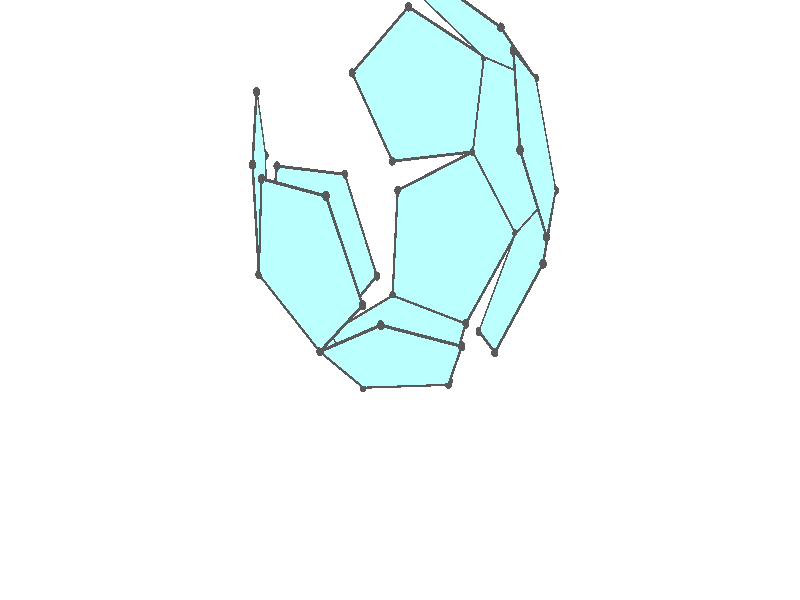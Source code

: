 #version 3.7;
global_settings{assumed_gamma 1.0}
camera{perspective location <18.750000000000000000000000, 10.825317547305481014063844, 12.499999999999996447286321> right <0.133333333333333331482962, -0.230940107675850353485814, -0.000000000000000000000000> up <-0.064951905283832905846353, -0.037499999999999998612221, 0.129903810567665811692706> direction <0.750000000000000111022302, 0.433012701892219298294151, 0.499999999999999944488849> sky <-0.433012701892219298294151, -0.249999999999999944488849, 0.866025403784438707610605> look_at <18.000000000000000000000000, 10.392304845413262270881205, 11.999999999999996447286321>}
light_source{<18.750000000000000000000000, 10.825317547305481014063844, 12.499999999999996447286321> rgb<1.0,1.0,1.0>}
background{rgb<1,1,1>}
union{union{object{union{sphere{<0.187592474085079868872938, 0.577350269189625620036566, -0.318166149575784151792845>,0.029999999999999998889777}sphere{<-0.491123473188422809965203, 0.356822089773089878850243, -0.318166149575784151792845>,0.029999999999999998889777}sphere{<-0.491123473188422865476355, -0.356822089773089767827940, -0.318166149575784151792845>,0.029999999999999998889777}sphere{<0.187592474085079730095060, -0.577350269189625620036566, -0.318166149575784151792845>,0.029999999999999998889777}sphere{<0.607061998206686048717984, -0.000000000000000148687307, -0.318166149575784151792845>,0.029999999999999998889777}} pigment{rgb<0.1,0.1,0.1>}}object{union{cylinder{<0.187592474085079868872938, 0.577350269189625620036566, -0.318166149575784151792845>,<-0.491123473188422809965203, 0.356822089773089878850243, -0.318166149575784151792845>,0.010000000000000000208167}cylinder{<-0.491123473188422809965203, 0.356822089773089878850243, -0.318166149575784151792845>,<-0.491123473188422865476355, -0.356822089773089767827940, -0.318166149575784151792845>,0.010000000000000000208167}cylinder{<-0.491123473188422865476355, -0.356822089773089767827940, -0.318166149575784151792845>,<0.187592474085079730095060, -0.577350269189625620036566, -0.318166149575784151792845>,0.010000000000000000208167}cylinder{<0.187592474085079730095060, -0.577350269189625620036566, -0.318166149575784151792845>,<0.607061998206686048717984, -0.000000000000000148687307, -0.318166149575784151792845>,0.010000000000000000208167}cylinder{<0.607061998206686048717984, -0.000000000000000148687307, -0.318166149575784151792845>,<0.187592474085079868872938, 0.577350269189625620036566, -0.318166149575784151792845>,0.010000000000000000208167}} pigment{rgb<0.1,0.1,0.1>}}object{polygon{5.000000000000000000000000,<0.187592474085079868872938, 0.577350269189625620036566, -0.318166149575784151792845>,<-0.491123473188422809965203, 0.356822089773089878850243, -0.318166149575784151792845>,<-0.491123473188422865476355, -0.356822089773089767827940, -0.318166149575784151792845>,<0.187592474085079730095060, -0.577350269189625620036566, -0.318166149575784151792845>,<0.607061998206686048717984, -0.000000000000000148687307, -0.318166149575784151792845>} pigment{rgbft<0.5,1.0,1.0,0.1,0.1>}}}union{object{union{sphere{<1.116742973911032166256518, -0.097717083851366792757176, 0.171695759056424868127522>,0.029999999999999998889777}sphere{<1.012273616193920977579523, -0.735459832142660197007444, 0.474447068385025427783575>,0.029999999999999998889777}sphere{<0.438027026637529237618196, -1.031889442814081903065926, 0.171695759056424729349644>,0.029999999999999998889777}sphere{<0.187592474085079674583909, -0.577350269189625509014263, -0.318166149575784096281694>,0.029999999999999998889777}sphere{<0.607061998206685937695681, -0.000000000000000111022302, -0.318166149575784096281694>,0.029999999999999998889777}} pigment{rgb<0.1,0.1,0.1>}}object{union{cylinder{<1.116742973911032166256518, -0.097717083851366792757176, 0.171695759056424868127522>,<1.012273616193920977579523, -0.735459832142660197007444, 0.474447068385025427783575>,0.010000000000000000208167}cylinder{<1.012273616193920977579523, -0.735459832142660197007444, 0.474447068385025427783575>,<0.438027026637529237618196, -1.031889442814081903065926, 0.171695759056424729349644>,0.010000000000000000208167}cylinder{<0.438027026637529237618196, -1.031889442814081903065926, 0.171695759056424729349644>,<0.187592474085079674583909, -0.577350269189625509014263, -0.318166149575784096281694>,0.010000000000000000208167}cylinder{<0.187592474085079674583909, -0.577350269189625509014263, -0.318166149575784096281694>,<0.607061998206685937695681, -0.000000000000000111022302, -0.318166149575784096281694>,0.010000000000000000208167}cylinder{<0.607061998206685937695681, -0.000000000000000111022302, -0.318166149575784096281694>,<1.116742973911032166256518, -0.097717083851366792757176, 0.171695759056424868127522>,0.010000000000000000208167}} pigment{rgb<0.1,0.1,0.1>}}object{polygon{5.000000000000000000000000,<1.116742973911032166256518, -0.097717083851366792757176, 0.171695759056424868127522>,<1.012273616193920977579523, -0.735459832142660197007444, 0.474447068385025427783575>,<0.438027026637529237618196, -1.031889442814081903065926, 0.171695759056424729349644>,<0.187592474085079674583909, -0.577350269189625509014263, -0.318166149575784096281694>,<0.607061998206685937695681, -0.000000000000000111022302, -0.318166149575784096281694>} pigment{rgbft<0.5,1.0,1.0,0.1,0.1>}}}union{object{union{sphere{<1.116742973911032388301123, -0.097717083851366737246025, 0.171695759056424868127522>,0.029999999999999998889777}sphere{<1.012273616193921199624128, -0.735459832142660197007444, 0.474447068385025261250121>,0.029999999999999998889777}sphere{<1.069080706043484596534654, -0.655947640607254411904137, 1.181369115671853542437475>,0.029999999999999998889777}sphere{<1.208658776089595265901266, 0.030936344572911722572428, 1.315519658963173466048602>,0.029999999999999998889777}sphere{<1.238115677612641851723652, 0.375941802206827602184092, 0.691507207039645077628620>,0.029999999999999998889777}} pigment{rgb<0.1,0.1,0.1>}}object{union{cylinder{<1.116742973911032388301123, -0.097717083851366737246025, 0.171695759056424868127522>,<1.012273616193921199624128, -0.735459832142660197007444, 0.474447068385025261250121>,0.010000000000000000208167}cylinder{<1.012273616193921199624128, -0.735459832142660197007444, 0.474447068385025261250121>,<1.069080706043484596534654, -0.655947640607254411904137, 1.181369115671853542437475>,0.010000000000000000208167}cylinder{<1.069080706043484596534654, -0.655947640607254411904137, 1.181369115671853542437475>,<1.208658776089595265901266, 0.030936344572911722572428, 1.315519658963173466048602>,0.010000000000000000208167}cylinder{<1.208658776089595265901266, 0.030936344572911722572428, 1.315519658963173466048602>,<1.238115677612641851723652, 0.375941802206827602184092, 0.691507207039645077628620>,0.010000000000000000208167}cylinder{<1.238115677612641851723652, 0.375941802206827602184092, 0.691507207039645077628620>,<1.116742973911032388301123, -0.097717083851366737246025, 0.171695759056424868127522>,0.010000000000000000208167}} pigment{rgb<0.1,0.1,0.1>}}object{polygon{5.000000000000000000000000,<1.116742973911032388301123, -0.097717083851366737246025, 0.171695759056424868127522>,<1.012273616193921199624128, -0.735459832142660197007444, 0.474447068385025261250121>,<1.069080706043484596534654, -0.655947640607254411904137, 1.181369115671853542437475>,<1.208658776089595265901266, 0.030936344572911722572428, 1.315519658963173466048602>,<1.238115677612641851723652, 0.375941802206827602184092, 0.691507207039645077628620>} pigment{rgbft<0.5,1.0,1.0,0.1,0.1>}}}union{object{union{sphere{<0.954207384473764408383545, -0.814057203560288322741201, 1.181369115671853320392870>,0.029999999999999998889777}sphere{<1.012273616193920755534918, -0.735459832142660197007444, 0.474447068385025483294726>,0.029999999999999998889777}sphere{<0.438027026637529237618196, -1.031889442814081681021321, 0.171695759056424979149824>,0.029999999999999998889777}sphere{<0.025056884647812055488814, -1.293690388898546927975985, 0.691507207039644633539410>,0.029999999999999998889777}sphere{<0.344073890115688341140299, -1.159062661194203425196747, 1.315519658963172799914787>,0.029999999999999998889777}} pigment{rgb<0.1,0.1,0.1>}}object{union{cylinder{<0.954207384473764408383545, -0.814057203560288322741201, 1.181369115671853320392870>,<1.012273616193920755534918, -0.735459832142660197007444, 0.474447068385025483294726>,0.010000000000000000208167}cylinder{<1.012273616193920755534918, -0.735459832142660197007444, 0.474447068385025483294726>,<0.438027026637529237618196, -1.031889442814081681021321, 0.171695759056424979149824>,0.010000000000000000208167}cylinder{<0.438027026637529237618196, -1.031889442814081681021321, 0.171695759056424979149824>,<0.025056884647812055488814, -1.293690388898546927975985, 0.691507207039644633539410>,0.010000000000000000208167}cylinder{<0.025056884647812055488814, -1.293690388898546927975985, 0.691507207039644633539410>,<0.344073890115688341140299, -1.159062661194203425196747, 1.315519658963172799914787>,0.010000000000000000208167}cylinder{<0.344073890115688341140299, -1.159062661194203425196747, 1.315519658963172799914787>,<0.954207384473764408383545, -0.814057203560288322741201, 1.181369115671853320392870>,0.010000000000000000208167}} pigment{rgb<0.1,0.1,0.1>}}object{polygon{5.000000000000000000000000,<0.954207384473764408383545, -0.814057203560288322741201, 1.181369115671853320392870>,<1.012273616193920755534918, -0.735459832142660197007444, 0.474447068385025483294726>,<0.438027026637529237618196, -1.031889442814081681021321, 0.171695759056424979149824>,<0.025056884647812055488814, -1.293690388898546927975985, 0.691507207039644633539410>,<0.344073890115688341140299, -1.159062661194203425196747, 1.315519658963172799914787>} pigment{rgbft<0.5,1.0,1.0,0.1,0.1>}}}union{object{union{sphere{<-0.706449313411873336399083, -0.957654194211406073478088, 0.305846302347744347649439>,0.029999999999999998889777}sphere{<-0.114521185398298613877799, -1.266930194532533970885879, 0.557356663748325042995191>,0.029999999999999998889777}sphere{<0.438027026637529015573591, -1.031889442814082125110531, 0.171695759056424757105219>,0.029999999999999998889777}sphere{<0.187592474085079646828333, -0.577350269189625509014263, -0.318166149575784040770543>,0.029999999999999998889777}sphere{<-0.519732803385533403961460, -0.531470362389873551833830, -0.235256554212484397803351>,0.029999999999999998889777}} pigment{rgb<0.1,0.1,0.1>}}object{union{cylinder{<-0.706449313411873336399083, -0.957654194211406073478088, 0.305846302347744347649439>,<-0.114521185398298613877799, -1.266930194532533970885879, 0.557356663748325042995191>,0.010000000000000000208167}cylinder{<-0.114521185398298613877799, -1.266930194532533970885879, 0.557356663748325042995191>,<0.438027026637529015573591, -1.031889442814082125110531, 0.171695759056424757105219>,0.010000000000000000208167}cylinder{<0.438027026637529015573591, -1.031889442814082125110531, 0.171695759056424757105219>,<0.187592474085079646828333, -0.577350269189625509014263, -0.318166149575784040770543>,0.010000000000000000208167}cylinder{<0.187592474085079646828333, -0.577350269189625509014263, -0.318166149575784040770543>,<-0.519732803385533403961460, -0.531470362389873551833830, -0.235256554212484397803351>,0.010000000000000000208167}cylinder{<-0.519732803385533403961460, -0.531470362389873551833830, -0.235256554212484397803351>,<-0.706449313411873336399083, -0.957654194211406073478088, 0.305846302347744347649439>,0.010000000000000000208167}} pigment{rgb<0.1,0.1,0.1>}}object{polygon{5.000000000000000000000000,<-0.706449313411873336399083, -0.957654194211406073478088, 0.305846302347744347649439>,<-0.114521185398298613877799, -1.266930194532533970885879, 0.557356663748325042995191>,<0.438027026637529015573591, -1.031889442814082125110531, 0.171695759056424757105219>,<0.187592474085079646828333, -0.577350269189625509014263, -0.318166149575784040770543>,<-0.519732803385533403961460, -0.531470362389873551833830, -0.235256554212484397803351>} pigment{rgbft<0.5,1.0,1.0,0.1,0.1>}}}union{object{union{sphere{<1.116742973911032166256518, -0.097717083851366709490449, 0.171695759056424868127522>,0.029999999999999998889777}sphere{<1.169533224697214990328575, 0.500419080424207352031374, 0.557356663748325154017493>,0.029999999999999998889777}sphere{<0.692478418253360650247430, 0.967804643698369493343137, 0.305846302347744347649439>,0.029999999999999998889777}sphere{<0.344852082588373520799507, 0.658528643377242151046858, -0.235256554212484342292200>,0.029999999999999998889777}sphere{<0.607061998206685937695681, -0.000000000000000111022302, -0.318166149575784040770543>,0.029999999999999998889777}} pigment{rgb<0.1,0.1,0.1>}}object{union{cylinder{<1.116742973911032166256518, -0.097717083851366709490449, 0.171695759056424868127522>,<1.169533224697214990328575, 0.500419080424207352031374, 0.557356663748325154017493>,0.010000000000000000208167}cylinder{<1.169533224697214990328575, 0.500419080424207352031374, 0.557356663748325154017493>,<0.692478418253360650247430, 0.967804643698369493343137, 0.305846302347744347649439>,0.010000000000000000208167}cylinder{<0.692478418253360650247430, 0.967804643698369493343137, 0.305846302347744347649439>,<0.344852082588373520799507, 0.658528643377242151046858, -0.235256554212484342292200>,0.010000000000000000208167}cylinder{<0.344852082588373520799507, 0.658528643377242151046858, -0.235256554212484342292200>,<0.607061998206685937695681, -0.000000000000000111022302, -0.318166149575784040770543>,0.010000000000000000208167}cylinder{<0.607061998206685937695681, -0.000000000000000111022302, -0.318166149575784040770543>,<1.116742973911032166256518, -0.097717083851366709490449, 0.171695759056424868127522>,0.010000000000000000208167}} pigment{rgb<0.1,0.1,0.1>}}object{polygon{5.000000000000000000000000,<1.116742973911032166256518, -0.097717083851366709490449, 0.171695759056424868127522>,<1.169533224697214990328575, 0.500419080424207352031374, 0.557356663748325154017493>,<0.692478418253360650247430, 0.967804643698369493343137, 0.305846302347744347649439>,<0.344852082588373520799507, 0.658528643377242151046858, -0.235256554212484342292200>,<0.607061998206685937695681, -0.000000000000000111022302, -0.318166149575784040770543>} pigment{rgbft<0.5,1.0,1.0,0.1,0.1>}}}union{object{union{sphere{<-0.960900705027703860849897, 0.577350269189625620036566, 0.171695759056424757105219>,0.029999999999999998889777}sphere{<-0.491123473188422865476355, 0.356822089773089878850243, -0.318166149575784151792845>,0.029999999999999998889777}sphere{<-0.491123473188422865476355, -0.356822089773089767827940, -0.318166149575784262815148>,0.029999999999999998889777}sphere{<-0.960900705027703860849897, -0.577350269189625620036566, 0.171695759056424701594068>,0.029999999999999998889777}sphere{<-1.251239001445218823604932, -0.000000000000000023151064, 0.474447068385025483294726>,0.029999999999999998889777}} pigment{rgb<0.1,0.1,0.1>}}object{union{cylinder{<-0.960900705027703860849897, 0.577350269189625620036566, 0.171695759056424757105219>,<-0.491123473188422865476355, 0.356822089773089878850243, -0.318166149575784151792845>,0.010000000000000000208167}cylinder{<-0.491123473188422865476355, 0.356822089773089878850243, -0.318166149575784151792845>,<-0.491123473188422865476355, -0.356822089773089767827940, -0.318166149575784262815148>,0.010000000000000000208167}cylinder{<-0.491123473188422865476355, -0.356822089773089767827940, -0.318166149575784262815148>,<-0.960900705027703860849897, -0.577350269189625620036566, 0.171695759056424701594068>,0.010000000000000000208167}cylinder{<-0.960900705027703860849897, -0.577350269189625620036566, 0.171695759056424701594068>,<-1.251239001445218823604932, -0.000000000000000023151064, 0.474447068385025483294726>,0.010000000000000000208167}cylinder{<-1.251239001445218823604932, -0.000000000000000023151064, 0.474447068385025483294726>,<-0.960900705027703860849897, 0.577350269189625620036566, 0.171695759056424757105219>,0.010000000000000000208167}} pigment{rgb<0.1,0.1,0.1>}}object{polygon{5.000000000000000000000000,<-0.960900705027703860849897, 0.577350269189625620036566, 0.171695759056424757105219>,<-0.491123473188422865476355, 0.356822089773089878850243, -0.318166149575784151792845>,<-0.491123473188422865476355, -0.356822089773089767827940, -0.318166149575784262815148>,<-0.960900705027703860849897, -0.577350269189625620036566, 0.171695759056424701594068>,<-1.251239001445218823604932, -0.000000000000000023151064, 0.474447068385025483294726>} pigment{rgbft<0.5,1.0,1.0,0.1,0.1>}}}union{object{union{sphere{<-0.960900705027703971872199, 0.577350269189625397991961, 0.171695759056424757105219>,0.029999999999999998889777}sphere{<-0.780683577133253092661391, 1.031889442814081458976716, 0.691507207039644300472503>,0.029999999999999998889777}sphere{<-0.959641563157110799586746, 0.735459832142659974962839, 1.315519658963172577870182>,0.029999999999999998889777}sphere{<-1.250460808972534199057236, 0.097717083851366570712571, 1.181369115671853320392870>,0.029999999999999998889777}sphere{<-1.251239001445219045649537, -0.000000000000000111022302, 0.474447068385025372272423>,0.029999999999999998889777}} pigment{rgb<0.1,0.1,0.1>}}object{union{cylinder{<-0.960900705027703971872199, 0.577350269189625397991961, 0.171695759056424757105219>,<-0.780683577133253092661391, 1.031889442814081458976716, 0.691507207039644300472503>,0.010000000000000000208167}cylinder{<-0.780683577133253092661391, 1.031889442814081458976716, 0.691507207039644300472503>,<-0.959641563157110799586746, 0.735459832142659974962839, 1.315519658963172577870182>,0.010000000000000000208167}cylinder{<-0.959641563157110799586746, 0.735459832142659974962839, 1.315519658963172577870182>,<-1.250460808972534199057236, 0.097717083851366570712571, 1.181369115671853320392870>,0.010000000000000000208167}cylinder{<-1.250460808972534199057236, 0.097717083851366570712571, 1.181369115671853320392870>,<-1.251239001445219045649537, -0.000000000000000111022302, 0.474447068385025372272423>,0.010000000000000000208167}cylinder{<-1.251239001445219045649537, -0.000000000000000111022302, 0.474447068385025372272423>,<-0.960900705027703971872199, 0.577350269189625397991961, 0.171695759056424757105219>,0.010000000000000000208167}} pigment{rgb<0.1,0.1,0.1>}}object{polygon{5.000000000000000000000000,<-0.960900705027703971872199, 0.577350269189625397991961, 0.171695759056424757105219>,<-0.780683577133253092661391, 1.031889442814081458976716, 0.691507207039644300472503>,<-0.959641563157110799586746, 0.735459832142659974962839, 1.315519658963172577870182>,<-1.250460808972534199057236, 0.097717083851366570712571, 1.181369115671853320392870>,<-1.251239001445219045649537, -0.000000000000000111022302, 0.474447068385025372272423>} pigment{rgbft<0.5,1.0,1.0,0.1,0.1>}}}union{object{union{sphere{<-0.960900705027703749827594, 0.577350269189625286969658, 0.171695759056424923638673>,0.029999999999999998889777}sphere{<-0.780683577133253092661391, 1.031889442814081236932111, 0.691507207039644411494805>,0.029999999999999998889777}sphere{<-0.119884080426565398092009, 1.266930194532533526796669, 0.559644076544602908640513>,0.029999999999999998889777}sphere{<0.108295340392541405982740, 0.957654194211406073478088, -0.041663267947514848188462>,0.029999999999999998889777}sphere{<-0.411481518714673089043288, 0.531470362389873773878435, -0.281428514033544296957245>,0.029999999999999998889777}} pigment{rgb<0.1,0.1,0.1>}}object{union{cylinder{<-0.960900705027703749827594, 0.577350269189625286969658, 0.171695759056424923638673>,<-0.780683577133253092661391, 1.031889442814081236932111, 0.691507207039644411494805>,0.010000000000000000208167}cylinder{<-0.780683577133253092661391, 1.031889442814081236932111, 0.691507207039644411494805>,<-0.119884080426565398092009, 1.266930194532533526796669, 0.559644076544602908640513>,0.010000000000000000208167}cylinder{<-0.119884080426565398092009, 1.266930194532533526796669, 0.559644076544602908640513>,<0.108295340392541405982740, 0.957654194211406073478088, -0.041663267947514848188462>,0.010000000000000000208167}cylinder{<0.108295340392541405982740, 0.957654194211406073478088, -0.041663267947514848188462>,<-0.411481518714673089043288, 0.531470362389873773878435, -0.281428514033544296957245>,0.010000000000000000208167}cylinder{<-0.411481518714673089043288, 0.531470362389873773878435, -0.281428514033544296957245>,<-0.960900705027703749827594, 0.577350269189625286969658, 0.171695759056424923638673>,0.010000000000000000208167}} pigment{rgb<0.1,0.1,0.1>}}object{polygon{5.000000000000000000000000,<-0.960900705027703749827594, 0.577350269189625286969658, 0.171695759056424923638673>,<-0.780683577133253092661391, 1.031889442814081236932111, 0.691507207039644411494805>,<-0.119884080426565398092009, 1.266930194532533526796669, 0.559644076544602908640513>,<0.108295340392541405982740, 0.957654194211406073478088, -0.041663267947514848188462>,<-0.411481518714673089043288, 0.531470362389873773878435, -0.281428514033544296957245>} pigment{rgbft<0.5,1.0,1.0,0.1,0.1>}}}union{object{union{sphere{<-0.119670969463748444461260, 1.293690388898547150020590, 0.753237362809573096633642>,0.029999999999999998889777}sphere{<-0.780683577133253314705996, 1.031889442814081458976716, 0.691507207039644411494805>,0.029999999999999998889777}sphere{<-0.959641563157110799586746, 0.735459832142659974962839, 1.315519658963172577870182>,0.029999999999999998889777}sphere{<-0.409231073408578560623994, 0.814057203560288433763503, 1.762910719425001992988200>,0.029999999999999998889777}sphere{<0.109899303044347640412326, 1.159062661194204313375167, 1.415401149129743130217207>,0.029999999999999998889777}} pigment{rgb<0.1,0.1,0.1>}}object{union{cylinder{<-0.119670969463748444461260, 1.293690388898547150020590, 0.753237362809573096633642>,<-0.780683577133253314705996, 1.031889442814081458976716, 0.691507207039644411494805>,0.010000000000000000208167}cylinder{<-0.780683577133253314705996, 1.031889442814081458976716, 0.691507207039644411494805>,<-0.959641563157110799586746, 0.735459832142659974962839, 1.315519658963172577870182>,0.010000000000000000208167}cylinder{<-0.959641563157110799586746, 0.735459832142659974962839, 1.315519658963172577870182>,<-0.409231073408578560623994, 0.814057203560288433763503, 1.762910719425001992988200>,0.010000000000000000208167}cylinder{<-0.409231073408578560623994, 0.814057203560288433763503, 1.762910719425001992988200>,<0.109899303044347640412326, 1.159062661194204313375167, 1.415401149129743130217207>,0.010000000000000000208167}cylinder{<0.109899303044347640412326, 1.159062661194204313375167, 1.415401149129743130217207>,<-0.119670969463748444461260, 1.293690388898547150020590, 0.753237362809573096633642>,0.010000000000000000208167}} pigment{rgb<0.1,0.1,0.1>}}object{polygon{5.000000000000000000000000,<-0.119670969463748444461260, 1.293690388898547150020590, 0.753237362809573096633642>,<-0.780683577133253314705996, 1.031889442814081458976716, 0.691507207039644411494805>,<-0.959641563157110799586746, 0.735459832142659974962839, 1.315519658963172577870182>,<-0.409231073408578560623994, 0.814057203560288433763503, 1.762910719425001992988200>,<0.109899303044347640412326, 1.159062661194204313375167, 1.415401149129743130217207>} pigment{rgbft<0.5,1.0,1.0,0.1,0.1>}}}union{object{union{sphere{<-0.488528207101116329624801, -0.030936344572912333195092, 2.039413601053271740681794>,0.029999999999999998889777}sphere{<-0.488741318063932728144039, 0.655947640607253745770322, 1.845820314788301219621758>,0.029999999999999998889777}sphere{<-0.959641563157110577542142, 0.735459832142659974962839, 1.315519658963172799914787>,0.029999999999999998889777}sphere{<-1.250460808972534199057236, 0.097717083851366404179117, 1.181369115671853542437475>,0.029999999999999998889777}sphere{<-0.959296742375898570109882, -0.375941802206828157295604, 1.628760176133682735510888>,0.029999999999999998889777}} pigment{rgb<0.1,0.1,0.1>}}object{union{cylinder{<-0.488528207101116329624801, -0.030936344572912333195092, 2.039413601053271740681794>,<-0.488741318063932728144039, 0.655947640607253745770322, 1.845820314788301219621758>,0.010000000000000000208167}cylinder{<-0.488741318063932728144039, 0.655947640607253745770322, 1.845820314788301219621758>,<-0.959641563157110577542142, 0.735459832142659974962839, 1.315519658963172799914787>,0.010000000000000000208167}cylinder{<-0.959641563157110577542142, 0.735459832142659974962839, 1.315519658963172799914787>,<-1.250460808972534199057236, 0.097717083851366404179117, 1.181369115671853542437475>,0.010000000000000000208167}cylinder{<-1.250460808972534199057236, 0.097717083851366404179117, 1.181369115671853542437475>,<-0.959296742375898570109882, -0.375941802206828157295604, 1.628760176133682735510888>,0.010000000000000000208167}cylinder{<-0.959296742375898570109882, -0.375941802206828157295604, 1.628760176133682735510888>,<-0.488528207101116329624801, -0.030936344572912333195092, 2.039413601053271740681794>,0.010000000000000000208167}} pigment{rgb<0.1,0.1,0.1>}}object{polygon{5.000000000000000000000000,<-0.488528207101116329624801, -0.030936344572912333195092, 2.039413601053271740681794>,<-0.488741318063932728144039, 0.655947640607253745770322, 1.845820314788301219621758>,<-0.959641563157110577542142, 0.735459832142659974962839, 1.315519658963172799914787>,<-1.250460808972534199057236, 0.097717083851366404179117, 1.181369115671853542437475>,<-0.959296742375898570109882, -0.375941802206828157295604, 1.628760176133682735510888>} pigment{rgbft<0.5,1.0,1.0,0.1,0.1>}}}union{object{union{sphere{<-1.009909028860136892546961, -0.658528643377242373091462, 0.342583937889984702085400>,0.029999999999999998889777}sphere{<-0.859980710825790750639896, -0.967804643698369382320834, 0.968010088667914492255306>,0.029999999999999998889777}sphere{<-1.008649886989543276172299, -0.500419080424207463053676, 1.486407837796732689383816>,0.029999999999999998889777}sphere{<-1.250460808972534199057236, 0.097717083851366570712571, 1.181369115671853098348265>,0.029999999999999998889777}sphere{<-1.251239001445219045649537, -0.000000000000000111022302, 0.474447068385025316761272>,0.029999999999999998889777}} pigment{rgb<0.1,0.1,0.1>}}object{union{cylinder{<-1.009909028860136892546961, -0.658528643377242373091462, 0.342583937889984702085400>,<-0.859980710825790750639896, -0.967804643698369382320834, 0.968010088667914492255306>,0.010000000000000000208167}cylinder{<-0.859980710825790750639896, -0.967804643698369382320834, 0.968010088667914492255306>,<-1.008649886989543276172299, -0.500419080424207463053676, 1.486407837796732689383816>,0.010000000000000000208167}cylinder{<-1.008649886989543276172299, -0.500419080424207463053676, 1.486407837796732689383816>,<-1.250460808972534199057236, 0.097717083851366570712571, 1.181369115671853098348265>,0.010000000000000000208167}cylinder{<-1.250460808972534199057236, 0.097717083851366570712571, 1.181369115671853098348265>,<-1.251239001445219045649537, -0.000000000000000111022302, 0.474447068385025316761272>,0.010000000000000000208167}cylinder{<-1.251239001445219045649537, -0.000000000000000111022302, 0.474447068385025316761272>,<-1.009909028860136892546961, -0.658528643377242373091462, 0.342583937889984702085400>,0.010000000000000000208167}} pigment{rgb<0.1,0.1,0.1>}}object{polygon{5.000000000000000000000000,<-1.009909028860136892546961, -0.658528643377242373091462, 0.342583937889984702085400>,<-0.859980710825790750639896, -0.967804643698369382320834, 0.968010088667914492255306>,<-1.008649886989543276172299, -0.500419080424207463053676, 1.486407837796732689383816>,<-1.250460808972534199057236, 0.097717083851366570712571, 1.181369115671853098348265>,<-1.251239001445219045649537, -0.000000000000000111022302, 0.474447068385025316761272>} pigment{rgbft<0.5,1.0,1.0,0.1,0.1>}}}}
